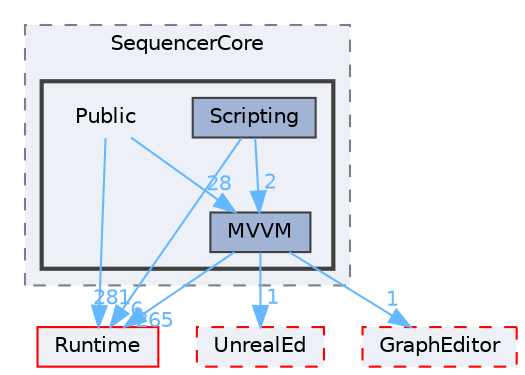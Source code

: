 digraph "Public"
{
 // INTERACTIVE_SVG=YES
 // LATEX_PDF_SIZE
  bgcolor="transparent";
  edge [fontname=Helvetica,fontsize=10,labelfontname=Helvetica,labelfontsize=10];
  node [fontname=Helvetica,fontsize=10,shape=box,height=0.2,width=0.4];
  compound=true
  subgraph clusterdir_686cc12b416cf73f5edcbcb3f53c90c9 {
    graph [ bgcolor="#edf0f7", pencolor="grey50", label="SequencerCore", fontname=Helvetica,fontsize=10 style="filled,dashed", URL="dir_686cc12b416cf73f5edcbcb3f53c90c9.html",tooltip=""]
  subgraph clusterdir_0566f15f4101a64daca6a74be484bba3 {
    graph [ bgcolor="#edf0f7", pencolor="grey25", label="", fontname=Helvetica,fontsize=10 style="filled,bold", URL="dir_0566f15f4101a64daca6a74be484bba3.html",tooltip=""]
    dir_0566f15f4101a64daca6a74be484bba3 [shape=plaintext, label="Public"];
  dir_0a735b7e80d5da686e1eea5f03aa40bc [label="MVVM", fillcolor="#a2b4d6", color="grey25", style="filled", URL="dir_0a735b7e80d5da686e1eea5f03aa40bc.html",tooltip=""];
  dir_3e08b2d43b338a746c742a662a5505f6 [label="Scripting", fillcolor="#a2b4d6", color="grey25", style="filled", URL="dir_3e08b2d43b338a746c742a662a5505f6.html",tooltip=""];
  }
  }
  dir_7536b172fbd480bfd146a1b1acd6856b [label="Runtime", fillcolor="#edf0f7", color="red", style="filled", URL="dir_7536b172fbd480bfd146a1b1acd6856b.html",tooltip=""];
  dir_d6dfe71a46de762e5d5df277eaa495c7 [label="UnrealEd", fillcolor="#edf0f7", color="red", style="filled,dashed", URL="dir_d6dfe71a46de762e5d5df277eaa495c7.html",tooltip=""];
  dir_ff23abaac86ae0f5bb44f55bc2325045 [label="GraphEditor", fillcolor="#edf0f7", color="red", style="filled,dashed", URL="dir_ff23abaac86ae0f5bb44f55bc2325045.html",tooltip=""];
  dir_0566f15f4101a64daca6a74be484bba3->dir_0a735b7e80d5da686e1eea5f03aa40bc [headlabel="28", labeldistance=1.5 headhref="dir_000928_000680.html" href="dir_000928_000680.html" color="steelblue1" fontcolor="steelblue1"];
  dir_0566f15f4101a64daca6a74be484bba3->dir_7536b172fbd480bfd146a1b1acd6856b [headlabel="281", labeldistance=1.5 headhref="dir_000928_000984.html" href="dir_000928_000984.html" color="steelblue1" fontcolor="steelblue1"];
  dir_0a735b7e80d5da686e1eea5f03aa40bc->dir_7536b172fbd480bfd146a1b1acd6856b [headlabel="265", labeldistance=1.5 headhref="dir_000680_000984.html" href="dir_000680_000984.html" color="steelblue1" fontcolor="steelblue1"];
  dir_0a735b7e80d5da686e1eea5f03aa40bc->dir_d6dfe71a46de762e5d5df277eaa495c7 [headlabel="1", labeldistance=1.5 headhref="dir_000680_001226.html" href="dir_000680_001226.html" color="steelblue1" fontcolor="steelblue1"];
  dir_0a735b7e80d5da686e1eea5f03aa40bc->dir_ff23abaac86ae0f5bb44f55bc2325045 [headlabel="1", labeldistance=1.5 headhref="dir_000680_000455.html" href="dir_000680_000455.html" color="steelblue1" fontcolor="steelblue1"];
  dir_3e08b2d43b338a746c742a662a5505f6->dir_0a735b7e80d5da686e1eea5f03aa40bc [headlabel="2", labeldistance=1.5 headhref="dir_000996_000680.html" href="dir_000996_000680.html" color="steelblue1" fontcolor="steelblue1"];
  dir_3e08b2d43b338a746c742a662a5505f6->dir_7536b172fbd480bfd146a1b1acd6856b [headlabel="6", labeldistance=1.5 headhref="dir_000996_000984.html" href="dir_000996_000984.html" color="steelblue1" fontcolor="steelblue1"];
}
